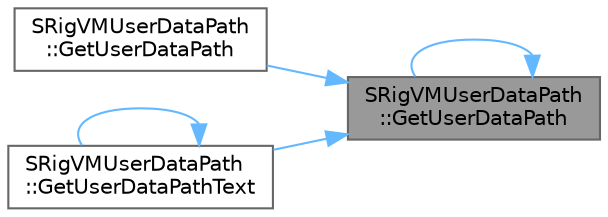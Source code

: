digraph "SRigVMUserDataPath::GetUserDataPath"
{
 // INTERACTIVE_SVG=YES
 // LATEX_PDF_SIZE
  bgcolor="transparent";
  edge [fontname=Helvetica,fontsize=10,labelfontname=Helvetica,labelfontsize=10];
  node [fontname=Helvetica,fontsize=10,shape=box,height=0.2,width=0.4];
  rankdir="RL";
  Node1 [id="Node000001",label="SRigVMUserDataPath\l::GetUserDataPath",height=0.2,width=0.4,color="gray40", fillcolor="grey60", style="filled", fontcolor="black",tooltip=" "];
  Node1 -> Node2 [id="edge1_Node000001_Node000002",dir="back",color="steelblue1",style="solid",tooltip=" "];
  Node2 [id="Node000002",label="SRigVMUserDataPath\l::GetUserDataPath",height=0.2,width=0.4,color="grey40", fillcolor="white", style="filled",URL="$d3/db4/classSRigVMUserDataPath.html#abf0507df95011c4c9a95edfcbf6d368b",tooltip=" "];
  Node1 -> Node1 [id="edge2_Node000001_Node000001",dir="back",color="steelblue1",style="solid",tooltip=" "];
  Node1 -> Node3 [id="edge3_Node000001_Node000003",dir="back",color="steelblue1",style="solid",tooltip=" "];
  Node3 [id="Node000003",label="SRigVMUserDataPath\l::GetUserDataPathText",height=0.2,width=0.4,color="grey40", fillcolor="white", style="filled",URL="$d3/db4/classSRigVMUserDataPath.html#a1991a94af7e15f5393bee713eb6f8514",tooltip=" "];
  Node3 -> Node3 [id="edge4_Node000003_Node000003",dir="back",color="steelblue1",style="solid",tooltip=" "];
}
